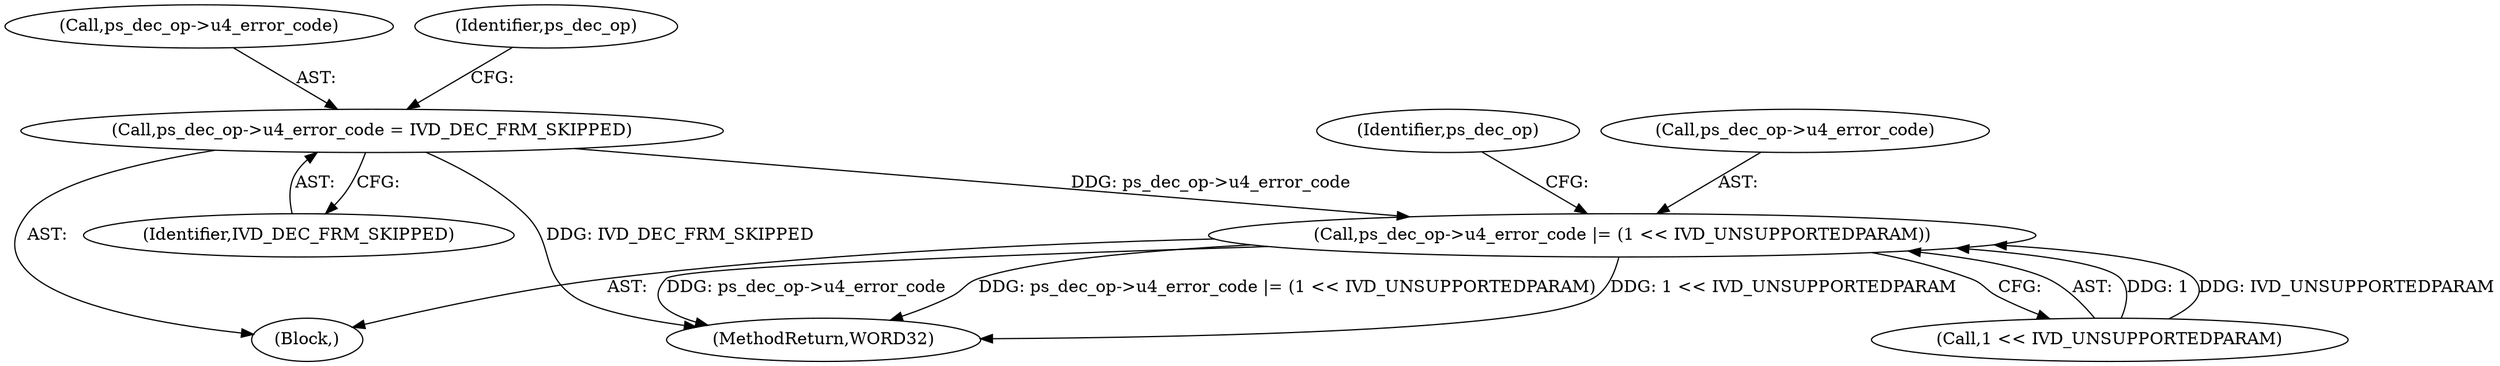 digraph "0_Android_33ef7de9ddc8ea7eb9cbc440d1cf89957a0c267b@pointer" {
"1001383" [label="(Call,ps_dec_op->u4_error_code = IVD_DEC_FRM_SKIPPED)"];
"1001388" [label="(Call,ps_dec_op->u4_error_code |= (1 << IVD_UNSUPPORTEDPARAM))"];
"1001377" [label="(Block,)"];
"1001387" [label="(Identifier,IVD_DEC_FRM_SKIPPED)"];
"1001392" [label="(Call,1 << IVD_UNSUPPORTEDPARAM)"];
"1001384" [label="(Call,ps_dec_op->u4_error_code)"];
"1001397" [label="(Identifier,ps_dec_op)"];
"1001383" [label="(Call,ps_dec_op->u4_error_code = IVD_DEC_FRM_SKIPPED)"];
"1001390" [label="(Identifier,ps_dec_op)"];
"1001388" [label="(Call,ps_dec_op->u4_error_code |= (1 << IVD_UNSUPPORTEDPARAM))"];
"1001389" [label="(Call,ps_dec_op->u4_error_code)"];
"1002186" [label="(MethodReturn,WORD32)"];
"1001383" -> "1001377"  [label="AST: "];
"1001383" -> "1001387"  [label="CFG: "];
"1001384" -> "1001383"  [label="AST: "];
"1001387" -> "1001383"  [label="AST: "];
"1001390" -> "1001383"  [label="CFG: "];
"1001383" -> "1002186"  [label="DDG: IVD_DEC_FRM_SKIPPED"];
"1001383" -> "1001388"  [label="DDG: ps_dec_op->u4_error_code"];
"1001388" -> "1001377"  [label="AST: "];
"1001388" -> "1001392"  [label="CFG: "];
"1001389" -> "1001388"  [label="AST: "];
"1001392" -> "1001388"  [label="AST: "];
"1001397" -> "1001388"  [label="CFG: "];
"1001388" -> "1002186"  [label="DDG: ps_dec_op->u4_error_code |= (1 << IVD_UNSUPPORTEDPARAM)"];
"1001388" -> "1002186"  [label="DDG: 1 << IVD_UNSUPPORTEDPARAM"];
"1001388" -> "1002186"  [label="DDG: ps_dec_op->u4_error_code"];
"1001392" -> "1001388"  [label="DDG: 1"];
"1001392" -> "1001388"  [label="DDG: IVD_UNSUPPORTEDPARAM"];
}
